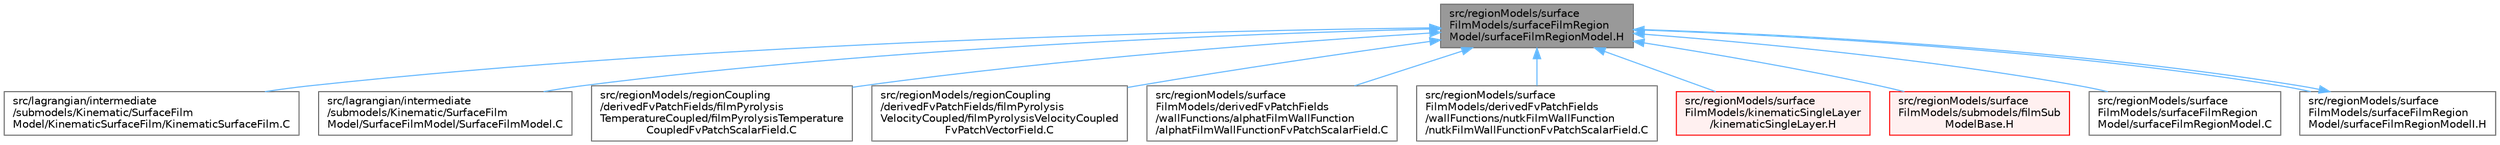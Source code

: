 digraph "src/regionModels/surfaceFilmModels/surfaceFilmRegionModel/surfaceFilmRegionModel.H"
{
 // LATEX_PDF_SIZE
  bgcolor="transparent";
  edge [fontname=Helvetica,fontsize=10,labelfontname=Helvetica,labelfontsize=10];
  node [fontname=Helvetica,fontsize=10,shape=box,height=0.2,width=0.4];
  Node1 [id="Node000001",label="src/regionModels/surface\lFilmModels/surfaceFilmRegion\lModel/surfaceFilmRegionModel.H",height=0.2,width=0.4,color="gray40", fillcolor="grey60", style="filled", fontcolor="black",tooltip=" "];
  Node1 -> Node2 [id="edge1_Node000001_Node000002",dir="back",color="steelblue1",style="solid",tooltip=" "];
  Node2 [id="Node000002",label="src/lagrangian/intermediate\l/submodels/Kinematic/SurfaceFilm\lModel/KinematicSurfaceFilm/KinematicSurfaceFilm.C",height=0.2,width=0.4,color="grey40", fillcolor="white", style="filled",URL="$KinematicSurfaceFilm_8C.html",tooltip=" "];
  Node1 -> Node3 [id="edge2_Node000001_Node000003",dir="back",color="steelblue1",style="solid",tooltip=" "];
  Node3 [id="Node000003",label="src/lagrangian/intermediate\l/submodels/Kinematic/SurfaceFilm\lModel/SurfaceFilmModel/SurfaceFilmModel.C",height=0.2,width=0.4,color="grey40", fillcolor="white", style="filled",URL="$SurfaceFilmModel_8C.html",tooltip=" "];
  Node1 -> Node4 [id="edge3_Node000001_Node000004",dir="back",color="steelblue1",style="solid",tooltip=" "];
  Node4 [id="Node000004",label="src/regionModels/regionCoupling\l/derivedFvPatchFields/filmPyrolysis\lTemperatureCoupled/filmPyrolysisTemperature\lCoupledFvPatchScalarField.C",height=0.2,width=0.4,color="grey40", fillcolor="white", style="filled",URL="$filmPyrolysisTemperatureCoupledFvPatchScalarField_8C.html",tooltip=" "];
  Node1 -> Node5 [id="edge4_Node000001_Node000005",dir="back",color="steelblue1",style="solid",tooltip=" "];
  Node5 [id="Node000005",label="src/regionModels/regionCoupling\l/derivedFvPatchFields/filmPyrolysis\lVelocityCoupled/filmPyrolysisVelocityCoupled\lFvPatchVectorField.C",height=0.2,width=0.4,color="grey40", fillcolor="white", style="filled",URL="$filmPyrolysisVelocityCoupledFvPatchVectorField_8C.html",tooltip=" "];
  Node1 -> Node6 [id="edge5_Node000001_Node000006",dir="back",color="steelblue1",style="solid",tooltip=" "];
  Node6 [id="Node000006",label="src/regionModels/surface\lFilmModels/derivedFvPatchFields\l/wallFunctions/alphatFilmWallFunction\l/alphatFilmWallFunctionFvPatchScalarField.C",height=0.2,width=0.4,color="grey40", fillcolor="white", style="filled",URL="$alphatFilmWallFunctionFvPatchScalarField_8C.html",tooltip=" "];
  Node1 -> Node7 [id="edge6_Node000001_Node000007",dir="back",color="steelblue1",style="solid",tooltip=" "];
  Node7 [id="Node000007",label="src/regionModels/surface\lFilmModels/derivedFvPatchFields\l/wallFunctions/nutkFilmWallFunction\l/nutkFilmWallFunctionFvPatchScalarField.C",height=0.2,width=0.4,color="grey40", fillcolor="white", style="filled",URL="$nutkFilmWallFunctionFvPatchScalarField_8C.html",tooltip=" "];
  Node1 -> Node8 [id="edge7_Node000001_Node000008",dir="back",color="steelblue1",style="solid",tooltip=" "];
  Node8 [id="Node000008",label="src/regionModels/surface\lFilmModels/kinematicSingleLayer\l/kinematicSingleLayer.H",height=0.2,width=0.4,color="red", fillcolor="#FFF0F0", style="filled",URL="$kinematicSingleLayer_8H.html",tooltip=" "];
  Node1 -> Node32 [id="edge8_Node000001_Node000032",dir="back",color="steelblue1",style="solid",tooltip=" "];
  Node32 [id="Node000032",label="src/regionModels/surface\lFilmModels/submodels/filmSub\lModelBase.H",height=0.2,width=0.4,color="red", fillcolor="#FFF0F0", style="filled",URL="$regionModels_2surfaceFilmModels_2submodels_2filmSubModelBase_8H.html",tooltip=" "];
  Node1 -> Node34 [id="edge9_Node000001_Node000034",dir="back",color="steelblue1",style="solid",tooltip=" "];
  Node34 [id="Node000034",label="src/regionModels/surface\lFilmModels/surfaceFilmRegion\lModel/surfaceFilmRegionModel.C",height=0.2,width=0.4,color="grey40", fillcolor="white", style="filled",URL="$surfaceFilmRegionModel_8C.html",tooltip=" "];
  Node1 -> Node35 [id="edge10_Node000001_Node000035",dir="back",color="steelblue1",style="solid",tooltip=" "];
  Node35 [id="Node000035",label="src/regionModels/surface\lFilmModels/surfaceFilmRegion\lModel/surfaceFilmRegionModelI.H",height=0.2,width=0.4,color="grey40", fillcolor="white", style="filled",URL="$surfaceFilmRegionModelI_8H.html",tooltip=" "];
  Node35 -> Node1 [id="edge11_Node000035_Node000001",dir="back",color="steelblue1",style="solid",tooltip=" "];
}
